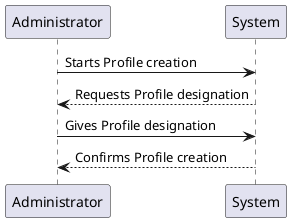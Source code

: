 @startuml
'https://plantuml.com/sequence-diagram

Administrator -> System: Starts Profile creation
Administrator <-- System: Requests Profile designation
Administrator -> System: Gives Profile designation
Administrator <-- System: Confirms Profile creation
@enduml